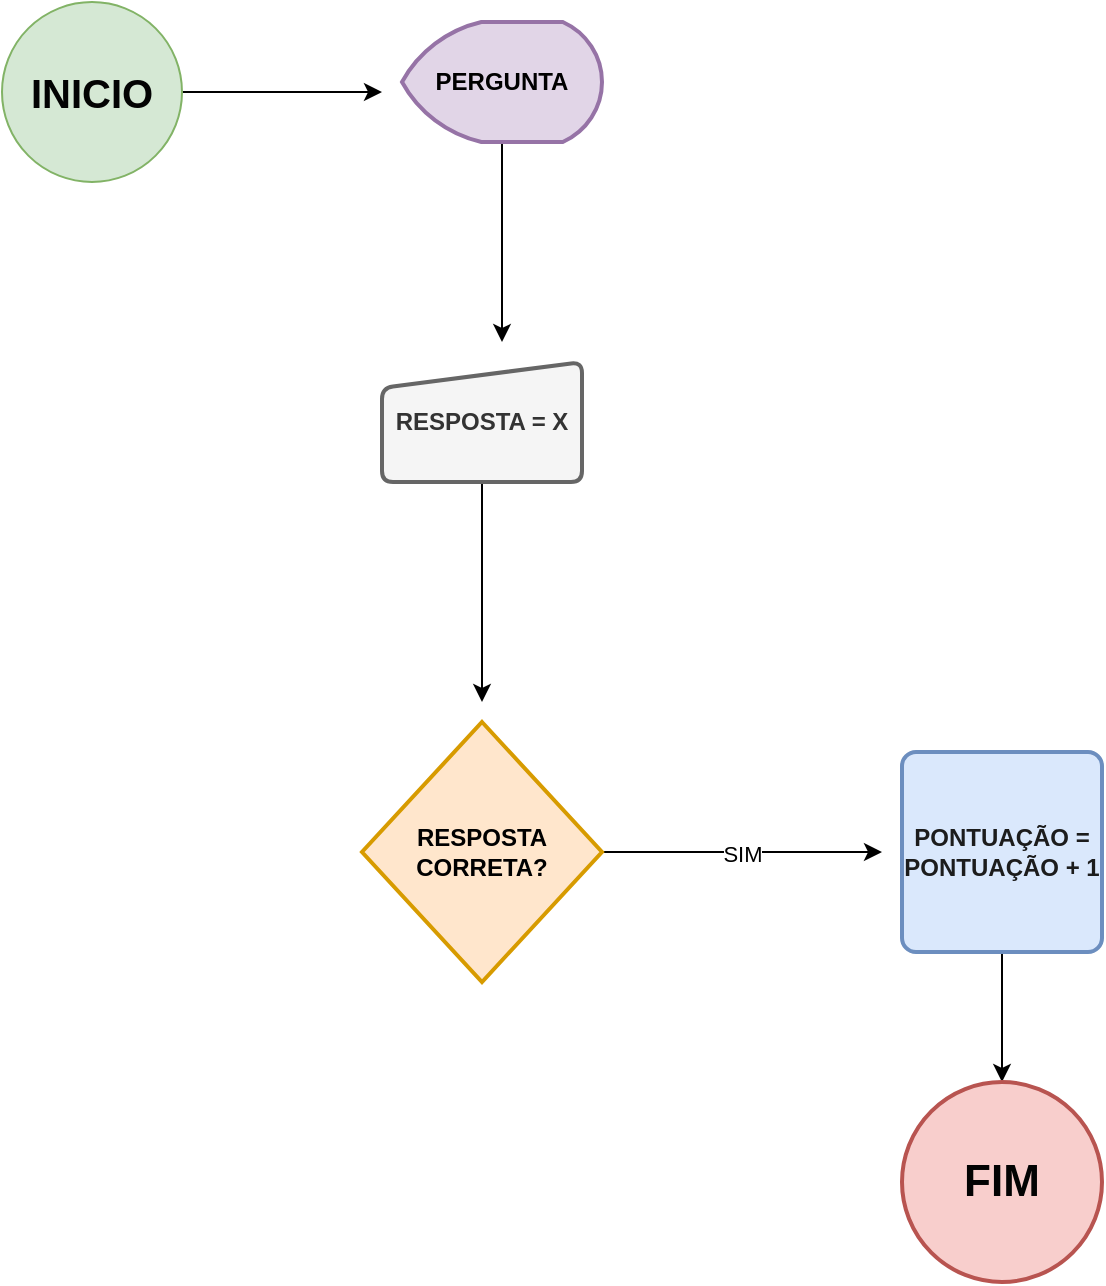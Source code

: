 <mxfile>
    <diagram name="Página-1" id="sOqlw2cOXzpow2KugPWg">
        <mxGraphModel dx="1130" dy="715" grid="1" gridSize="10" guides="1" tooltips="1" connect="1" arrows="1" fold="1" page="1" pageScale="1" pageWidth="827" pageHeight="1169" math="0" shadow="0">
            <root>
                <mxCell id="0"/>
                <mxCell id="1" parent="0"/>
                <mxCell id="D9Nz9iV-M-W10u4LIoS2-11" style="edgeStyle=orthogonalEdgeStyle;rounded=0;orthogonalLoop=1;jettySize=auto;html=1;" parent="1" source="D9Nz9iV-M-W10u4LIoS2-1" edge="1">
                    <mxGeometry relative="1" as="geometry">
                        <mxPoint x="210" y="55" as="targetPoint"/>
                    </mxGeometry>
                </mxCell>
                <mxCell id="D9Nz9iV-M-W10u4LIoS2-1" value="&lt;font color=&quot;#030303&quot;&gt;INICIO&lt;/font&gt;" style="ellipse;whiteSpace=wrap;html=1;aspect=fixed;fillColor=#d5e8d4;strokeColor=#82b366;fontSize=20;fontStyle=1" parent="1" vertex="1">
                    <mxGeometry x="20" y="10" width="90" height="90" as="geometry"/>
                </mxCell>
                <mxCell id="D9Nz9iV-M-W10u4LIoS2-12" style="edgeStyle=orthogonalEdgeStyle;rounded=0;orthogonalLoop=1;jettySize=auto;html=1;" parent="1" source="D9Nz9iV-M-W10u4LIoS2-2" edge="1">
                    <mxGeometry relative="1" as="geometry">
                        <mxPoint x="270" y="180" as="targetPoint"/>
                    </mxGeometry>
                </mxCell>
                <mxCell id="D9Nz9iV-M-W10u4LIoS2-2" value="&lt;font color=&quot;#000000&quot;&gt;PERGUNTA&lt;/font&gt;" style="strokeWidth=2;html=1;shape=mxgraph.flowchart.display;whiteSpace=wrap;fillColor=#e1d5e7;strokeColor=#9673a6;fontStyle=1" parent="1" vertex="1">
                    <mxGeometry x="220" y="20" width="100" height="60" as="geometry"/>
                </mxCell>
                <mxCell id="D9Nz9iV-M-W10u4LIoS2-13" style="edgeStyle=orthogonalEdgeStyle;rounded=0;orthogonalLoop=1;jettySize=auto;html=1;" parent="1" source="D9Nz9iV-M-W10u4LIoS2-3" edge="1">
                    <mxGeometry relative="1" as="geometry">
                        <mxPoint x="260" y="360" as="targetPoint"/>
                    </mxGeometry>
                </mxCell>
                <mxCell id="D9Nz9iV-M-W10u4LIoS2-3" value="RESPOSTA = X" style="html=1;strokeWidth=2;shape=manualInput;whiteSpace=wrap;rounded=1;size=13;arcSize=11;fillColor=#f5f5f5;strokeColor=#666666;fontColor=#333333;fontStyle=1" parent="1" vertex="1">
                    <mxGeometry x="210" y="190" width="100" height="60" as="geometry"/>
                </mxCell>
                <mxCell id="D9Nz9iV-M-W10u4LIoS2-16" value="SIM" style="edgeStyle=orthogonalEdgeStyle;rounded=0;orthogonalLoop=1;jettySize=auto;html=1;" parent="1" source="D9Nz9iV-M-W10u4LIoS2-8" edge="1">
                    <mxGeometry relative="1" as="geometry">
                        <mxPoint x="460" y="435" as="targetPoint"/>
                    </mxGeometry>
                </mxCell>
                <mxCell id="D9Nz9iV-M-W10u4LIoS2-8" value="&lt;font color=&quot;#000000&quot;&gt;RESPOSTA CORRETA?&lt;/font&gt;" style="strokeWidth=2;html=1;shape=mxgraph.flowchart.decision;whiteSpace=wrap;fillColor=#ffe6cc;strokeColor=#d79b00;fontStyle=1" parent="1" vertex="1">
                    <mxGeometry x="200" y="370" width="120" height="130" as="geometry"/>
                </mxCell>
                <mxCell id="D9Nz9iV-M-W10u4LIoS2-21" style="edgeStyle=orthogonalEdgeStyle;rounded=0;orthogonalLoop=1;jettySize=auto;html=1;" parent="1" source="D9Nz9iV-M-W10u4LIoS2-14" target="D9Nz9iV-M-W10u4LIoS2-22" edge="1">
                    <mxGeometry relative="1" as="geometry">
                        <mxPoint x="520" y="540" as="targetPoint"/>
                    </mxGeometry>
                </mxCell>
                <mxCell id="D9Nz9iV-M-W10u4LIoS2-14" value="&lt;font color=&quot;#1c1c1c&quot;&gt;PONTUAÇÃO = PONTUAÇÃO + 1&lt;/font&gt;" style="rounded=1;whiteSpace=wrap;html=1;absoluteArcSize=1;arcSize=14;strokeWidth=2;fillColor=#dae8fc;strokeColor=#6c8ebf;fontStyle=1" parent="1" vertex="1">
                    <mxGeometry x="470" y="385" width="100" height="100" as="geometry"/>
                </mxCell>
                <mxCell id="D9Nz9iV-M-W10u4LIoS2-22" value="&lt;font color=&quot;#030303&quot;&gt;FIM&lt;/font&gt;" style="strokeWidth=2;html=1;shape=mxgraph.flowchart.start_2;whiteSpace=wrap;fillColor=#f8cecc;strokeColor=#b85450;fontStyle=1;fontSize=22;" parent="1" vertex="1">
                    <mxGeometry x="470" y="550" width="100" height="100" as="geometry"/>
                </mxCell>
            </root>
        </mxGraphModel>
    </diagram>
</mxfile>